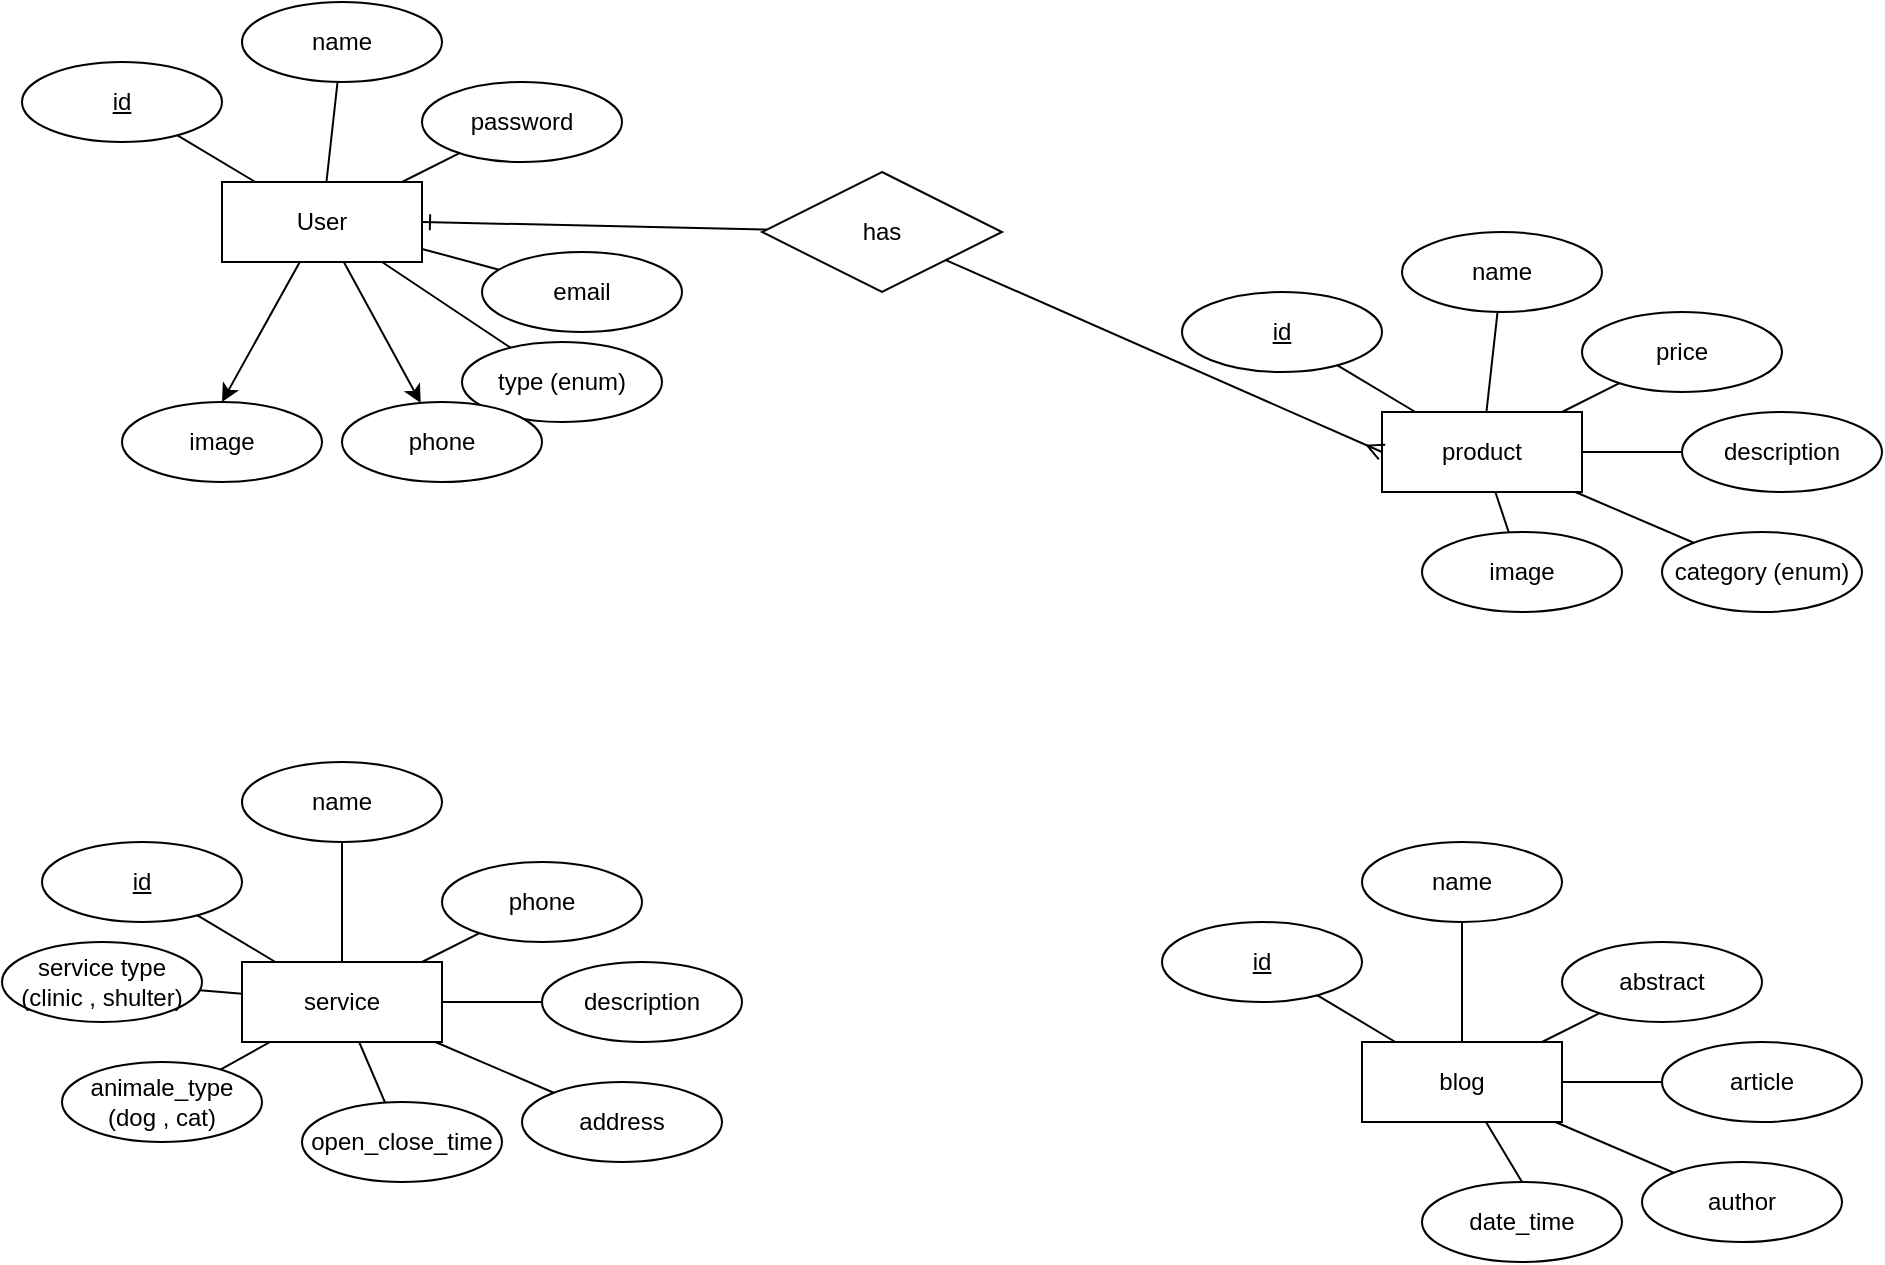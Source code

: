 <mxfile version="20.6.1" type="device"><diagram name="Page-1" id="_DdeFMS9vVvy5udslUKJ"><mxGraphModel dx="723" dy="478" grid="1" gridSize="10" guides="1" tooltips="1" connect="1" arrows="1" fold="1" page="1" pageScale="1" pageWidth="850" pageHeight="1100" math="0" shadow="0"><root><mxCell id="0"/><mxCell id="1" parent="0"/><mxCell id="hcYkoc8l8q4l2c9Jf0n8-11" value="" style="rounded=0;orthogonalLoop=1;jettySize=auto;html=1;endArrow=none;endFill=0;" parent="1" source="hcYkoc8l8q4l2c9Jf0n8-1" target="hcYkoc8l8q4l2c9Jf0n8-9" edge="1"><mxGeometry relative="1" as="geometry"/></mxCell><mxCell id="hcYkoc8l8q4l2c9Jf0n8-12" style="rounded=0;orthogonalLoop=1;jettySize=auto;html=1;endArrow=none;endFill=0;" parent="1" source="hcYkoc8l8q4l2c9Jf0n8-1" target="hcYkoc8l8q4l2c9Jf0n8-8" edge="1"><mxGeometry relative="1" as="geometry"/></mxCell><mxCell id="hcYkoc8l8q4l2c9Jf0n8-14" style="rounded=0;orthogonalLoop=1;jettySize=auto;html=1;endArrow=none;endFill=0;" parent="1" source="hcYkoc8l8q4l2c9Jf0n8-1" target="hcYkoc8l8q4l2c9Jf0n8-4" edge="1"><mxGeometry relative="1" as="geometry"/></mxCell><mxCell id="hcYkoc8l8q4l2c9Jf0n8-15" style="rounded=0;orthogonalLoop=1;jettySize=auto;html=1;endArrow=none;endFill=0;" parent="1" source="hcYkoc8l8q4l2c9Jf0n8-1" target="hcYkoc8l8q4l2c9Jf0n8-3" edge="1"><mxGeometry relative="1" as="geometry"/></mxCell><mxCell id="hcYkoc8l8q4l2c9Jf0n8-16" style="rounded=0;orthogonalLoop=1;jettySize=auto;html=1;endArrow=none;endFill=0;" parent="1" source="hcYkoc8l8q4l2c9Jf0n8-1" target="hcYkoc8l8q4l2c9Jf0n8-10" edge="1"><mxGeometry relative="1" as="geometry"/></mxCell><mxCell id="hcYkoc8l8q4l2c9Jf0n8-29" style="rounded=0;orthogonalLoop=1;jettySize=auto;html=1;" parent="1" source="hcYkoc8l8q4l2c9Jf0n8-1" target="hcYkoc8l8q4l2c9Jf0n8-28" edge="1"><mxGeometry relative="1" as="geometry"/></mxCell><mxCell id="hcYkoc8l8q4l2c9Jf0n8-31" style="rounded=0;orthogonalLoop=1;jettySize=auto;html=1;entryX=0.5;entryY=0;entryDx=0;entryDy=0;" parent="1" source="hcYkoc8l8q4l2c9Jf0n8-1" target="hcYkoc8l8q4l2c9Jf0n8-30" edge="1"><mxGeometry relative="1" as="geometry"/></mxCell><mxCell id="hcYkoc8l8q4l2c9Jf0n8-1" value="User" style="whiteSpace=wrap;html=1;align=center;" parent="1" vertex="1"><mxGeometry x="110" y="240" width="100" height="40" as="geometry"/></mxCell><mxCell id="hcYkoc8l8q4l2c9Jf0n8-3" value="id" style="ellipse;whiteSpace=wrap;html=1;align=center;fontStyle=4;" parent="1" vertex="1"><mxGeometry x="10" y="180" width="100" height="40" as="geometry"/></mxCell><mxCell id="hcYkoc8l8q4l2c9Jf0n8-4" value="name" style="ellipse;whiteSpace=wrap;html=1;align=center;" parent="1" vertex="1"><mxGeometry x="120" y="150" width="100" height="40" as="geometry"/></mxCell><mxCell id="hcYkoc8l8q4l2c9Jf0n8-8" value="password" style="ellipse;whiteSpace=wrap;html=1;align=center;" parent="1" vertex="1"><mxGeometry x="210" y="190" width="100" height="40" as="geometry"/></mxCell><mxCell id="hcYkoc8l8q4l2c9Jf0n8-9" value="email" style="ellipse;whiteSpace=wrap;html=1;align=center;" parent="1" vertex="1"><mxGeometry x="240" y="275" width="100" height="40" as="geometry"/></mxCell><mxCell id="hcYkoc8l8q4l2c9Jf0n8-10" value="type (enum)" style="ellipse;whiteSpace=wrap;html=1;align=center;" parent="1" vertex="1"><mxGeometry x="230" y="320" width="100" height="40" as="geometry"/></mxCell><mxCell id="hcYkoc8l8q4l2c9Jf0n8-17" value="" style="rounded=0;orthogonalLoop=1;jettySize=auto;html=1;endArrow=none;endFill=0;" parent="1" source="hcYkoc8l8q4l2c9Jf0n8-22" target="hcYkoc8l8q4l2c9Jf0n8-26" edge="1"><mxGeometry relative="1" as="geometry"/></mxCell><mxCell id="hcYkoc8l8q4l2c9Jf0n8-18" style="rounded=0;orthogonalLoop=1;jettySize=auto;html=1;endArrow=none;endFill=0;" parent="1" source="hcYkoc8l8q4l2c9Jf0n8-22" target="hcYkoc8l8q4l2c9Jf0n8-25" edge="1"><mxGeometry relative="1" as="geometry"/></mxCell><mxCell id="hcYkoc8l8q4l2c9Jf0n8-19" style="rounded=0;orthogonalLoop=1;jettySize=auto;html=1;endArrow=none;endFill=0;" parent="1" source="hcYkoc8l8q4l2c9Jf0n8-22" target="hcYkoc8l8q4l2c9Jf0n8-24" edge="1"><mxGeometry relative="1" as="geometry"/></mxCell><mxCell id="hcYkoc8l8q4l2c9Jf0n8-20" style="rounded=0;orthogonalLoop=1;jettySize=auto;html=1;endArrow=none;endFill=0;" parent="1" source="hcYkoc8l8q4l2c9Jf0n8-22" target="hcYkoc8l8q4l2c9Jf0n8-23" edge="1"><mxGeometry relative="1" as="geometry"/></mxCell><mxCell id="hcYkoc8l8q4l2c9Jf0n8-21" style="rounded=0;orthogonalLoop=1;jettySize=auto;html=1;endArrow=none;endFill=0;" parent="1" source="hcYkoc8l8q4l2c9Jf0n8-22" target="hcYkoc8l8q4l2c9Jf0n8-27" edge="1"><mxGeometry relative="1" as="geometry"/></mxCell><mxCell id="hcYkoc8l8q4l2c9Jf0n8-44" style="rounded=0;orthogonalLoop=1;jettySize=auto;html=1;endArrow=none;endFill=0;" parent="1" source="hcYkoc8l8q4l2c9Jf0n8-22" target="hcYkoc8l8q4l2c9Jf0n8-43" edge="1"><mxGeometry relative="1" as="geometry"/></mxCell><mxCell id="hcYkoc8l8q4l2c9Jf0n8-22" value="product" style="whiteSpace=wrap;html=1;align=center;" parent="1" vertex="1"><mxGeometry x="690" y="355" width="100" height="40" as="geometry"/></mxCell><mxCell id="hcYkoc8l8q4l2c9Jf0n8-23" value="id" style="ellipse;whiteSpace=wrap;html=1;align=center;fontStyle=4;" parent="1" vertex="1"><mxGeometry x="590" y="295" width="100" height="40" as="geometry"/></mxCell><mxCell id="hcYkoc8l8q4l2c9Jf0n8-24" value="name" style="ellipse;whiteSpace=wrap;html=1;align=center;" parent="1" vertex="1"><mxGeometry x="700" y="265" width="100" height="40" as="geometry"/></mxCell><mxCell id="hcYkoc8l8q4l2c9Jf0n8-25" value="price" style="ellipse;whiteSpace=wrap;html=1;align=center;" parent="1" vertex="1"><mxGeometry x="790" y="305" width="100" height="40" as="geometry"/></mxCell><mxCell id="hcYkoc8l8q4l2c9Jf0n8-26" value="description" style="ellipse;whiteSpace=wrap;html=1;align=center;" parent="1" vertex="1"><mxGeometry x="840" y="355" width="100" height="40" as="geometry"/></mxCell><mxCell id="hcYkoc8l8q4l2c9Jf0n8-27" value="category (enum)" style="ellipse;whiteSpace=wrap;html=1;align=center;" parent="1" vertex="1"><mxGeometry x="830" y="415" width="100" height="40" as="geometry"/></mxCell><mxCell id="hcYkoc8l8q4l2c9Jf0n8-28" value="phone" style="ellipse;whiteSpace=wrap;html=1;align=center;" parent="1" vertex="1"><mxGeometry x="170" y="350" width="100" height="40" as="geometry"/></mxCell><mxCell id="hcYkoc8l8q4l2c9Jf0n8-30" value="image" style="ellipse;whiteSpace=wrap;html=1;align=center;" parent="1" vertex="1"><mxGeometry x="60" y="350" width="100" height="40" as="geometry"/></mxCell><mxCell id="hcYkoc8l8q4l2c9Jf0n8-32" value="" style="rounded=0;orthogonalLoop=1;jettySize=auto;html=1;endArrow=none;endFill=0;" parent="1" source="hcYkoc8l8q4l2c9Jf0n8-37" target="hcYkoc8l8q4l2c9Jf0n8-41" edge="1"><mxGeometry relative="1" as="geometry"/></mxCell><mxCell id="hcYkoc8l8q4l2c9Jf0n8-33" style="rounded=0;orthogonalLoop=1;jettySize=auto;html=1;endArrow=none;endFill=0;" parent="1" source="hcYkoc8l8q4l2c9Jf0n8-37" target="hcYkoc8l8q4l2c9Jf0n8-40" edge="1"><mxGeometry relative="1" as="geometry"/></mxCell><mxCell id="hcYkoc8l8q4l2c9Jf0n8-34" style="rounded=0;orthogonalLoop=1;jettySize=auto;html=1;endArrow=none;endFill=0;" parent="1" source="hcYkoc8l8q4l2c9Jf0n8-37" target="hcYkoc8l8q4l2c9Jf0n8-39" edge="1"><mxGeometry relative="1" as="geometry"/></mxCell><mxCell id="hcYkoc8l8q4l2c9Jf0n8-35" style="rounded=0;orthogonalLoop=1;jettySize=auto;html=1;endArrow=none;endFill=0;" parent="1" source="hcYkoc8l8q4l2c9Jf0n8-37" target="hcYkoc8l8q4l2c9Jf0n8-38" edge="1"><mxGeometry relative="1" as="geometry"/></mxCell><mxCell id="hcYkoc8l8q4l2c9Jf0n8-36" style="rounded=0;orthogonalLoop=1;jettySize=auto;html=1;endArrow=none;endFill=0;" parent="1" source="hcYkoc8l8q4l2c9Jf0n8-37" target="hcYkoc8l8q4l2c9Jf0n8-42" edge="1"><mxGeometry relative="1" as="geometry"/></mxCell><mxCell id="DNZ8XDWT5fL4U8OHGWSv-6" style="edgeStyle=none;rounded=0;orthogonalLoop=1;jettySize=auto;html=1;endArrow=none;endFill=0;" edge="1" parent="1" source="hcYkoc8l8q4l2c9Jf0n8-37" target="hcYkoc8l8q4l2c9Jf0n8-47"><mxGeometry relative="1" as="geometry"/></mxCell><mxCell id="DNZ8XDWT5fL4U8OHGWSv-7" style="edgeStyle=none;rounded=0;orthogonalLoop=1;jettySize=auto;html=1;endArrow=none;endFill=0;" edge="1" parent="1" source="hcYkoc8l8q4l2c9Jf0n8-37" target="hcYkoc8l8q4l2c9Jf0n8-45"><mxGeometry relative="1" as="geometry"/></mxCell><mxCell id="DNZ8XDWT5fL4U8OHGWSv-8" style="edgeStyle=none;rounded=0;orthogonalLoop=1;jettySize=auto;html=1;endArrow=none;endFill=0;" edge="1" parent="1" source="hcYkoc8l8q4l2c9Jf0n8-37" target="hcYkoc8l8q4l2c9Jf0n8-46"><mxGeometry relative="1" as="geometry"/></mxCell><mxCell id="hcYkoc8l8q4l2c9Jf0n8-37" value="service" style="whiteSpace=wrap;html=1;align=center;" parent="1" vertex="1"><mxGeometry x="120" y="630" width="100" height="40" as="geometry"/></mxCell><mxCell id="hcYkoc8l8q4l2c9Jf0n8-38" value="id" style="ellipse;whiteSpace=wrap;html=1;align=center;fontStyle=4;" parent="1" vertex="1"><mxGeometry x="20" y="570" width="100" height="40" as="geometry"/></mxCell><mxCell id="hcYkoc8l8q4l2c9Jf0n8-39" value="name" style="ellipse;whiteSpace=wrap;html=1;align=center;" parent="1" vertex="1"><mxGeometry x="120" y="530" width="100" height="40" as="geometry"/></mxCell><mxCell id="hcYkoc8l8q4l2c9Jf0n8-40" value="phone" style="ellipse;whiteSpace=wrap;html=1;align=center;" parent="1" vertex="1"><mxGeometry x="220" y="580" width="100" height="40" as="geometry"/></mxCell><mxCell id="hcYkoc8l8q4l2c9Jf0n8-41" value="description" style="ellipse;whiteSpace=wrap;html=1;align=center;" parent="1" vertex="1"><mxGeometry x="270" y="630" width="100" height="40" as="geometry"/></mxCell><mxCell id="hcYkoc8l8q4l2c9Jf0n8-42" value="address" style="ellipse;whiteSpace=wrap;html=1;align=center;" parent="1" vertex="1"><mxGeometry x="260" y="690" width="100" height="40" as="geometry"/></mxCell><mxCell id="hcYkoc8l8q4l2c9Jf0n8-43" value="image" style="ellipse;whiteSpace=wrap;html=1;align=center;" parent="1" vertex="1"><mxGeometry x="710" y="415" width="100" height="40" as="geometry"/></mxCell><mxCell id="hcYkoc8l8q4l2c9Jf0n8-45" value="open_close_time" style="ellipse;whiteSpace=wrap;html=1;align=center;" parent="1" vertex="1"><mxGeometry x="150" y="700" width="100" height="40" as="geometry"/></mxCell><mxCell id="hcYkoc8l8q4l2c9Jf0n8-46" value="animale_type (dog , cat)" style="ellipse;whiteSpace=wrap;html=1;align=center;" parent="1" vertex="1"><mxGeometry x="30" y="680" width="100" height="40" as="geometry"/></mxCell><mxCell id="hcYkoc8l8q4l2c9Jf0n8-47" value="service type (clinic , shulter)" style="ellipse;whiteSpace=wrap;html=1;align=center;" parent="1" vertex="1"><mxGeometry y="620" width="100" height="40" as="geometry"/></mxCell><mxCell id="hcYkoc8l8q4l2c9Jf0n8-48" value="" style="rounded=0;orthogonalLoop=1;jettySize=auto;html=1;endArrow=none;endFill=0;" parent="1" source="hcYkoc8l8q4l2c9Jf0n8-53" target="hcYkoc8l8q4l2c9Jf0n8-57" edge="1"><mxGeometry relative="1" as="geometry"/></mxCell><mxCell id="hcYkoc8l8q4l2c9Jf0n8-49" style="rounded=0;orthogonalLoop=1;jettySize=auto;html=1;endArrow=none;endFill=0;" parent="1" source="hcYkoc8l8q4l2c9Jf0n8-53" target="hcYkoc8l8q4l2c9Jf0n8-56" edge="1"><mxGeometry relative="1" as="geometry"/></mxCell><mxCell id="hcYkoc8l8q4l2c9Jf0n8-50" style="rounded=0;orthogonalLoop=1;jettySize=auto;html=1;endArrow=none;endFill=0;" parent="1" source="hcYkoc8l8q4l2c9Jf0n8-53" target="hcYkoc8l8q4l2c9Jf0n8-55" edge="1"><mxGeometry relative="1" as="geometry"/></mxCell><mxCell id="hcYkoc8l8q4l2c9Jf0n8-51" style="rounded=0;orthogonalLoop=1;jettySize=auto;html=1;endArrow=none;endFill=0;" parent="1" source="hcYkoc8l8q4l2c9Jf0n8-53" target="hcYkoc8l8q4l2c9Jf0n8-54" edge="1"><mxGeometry relative="1" as="geometry"/></mxCell><mxCell id="hcYkoc8l8q4l2c9Jf0n8-52" style="rounded=0;orthogonalLoop=1;jettySize=auto;html=1;endArrow=none;endFill=0;" parent="1" source="hcYkoc8l8q4l2c9Jf0n8-53" target="hcYkoc8l8q4l2c9Jf0n8-58" edge="1"><mxGeometry relative="1" as="geometry"/></mxCell><mxCell id="DNZ8XDWT5fL4U8OHGWSv-9" style="edgeStyle=none;rounded=0;orthogonalLoop=1;jettySize=auto;html=1;entryX=0.5;entryY=0;entryDx=0;entryDy=0;endArrow=none;endFill=0;" edge="1" parent="1" source="hcYkoc8l8q4l2c9Jf0n8-53" target="hcYkoc8l8q4l2c9Jf0n8-59"><mxGeometry relative="1" as="geometry"/></mxCell><mxCell id="hcYkoc8l8q4l2c9Jf0n8-53" value="blog" style="whiteSpace=wrap;html=1;align=center;" parent="1" vertex="1"><mxGeometry x="680" y="670" width="100" height="40" as="geometry"/></mxCell><mxCell id="hcYkoc8l8q4l2c9Jf0n8-54" value="id" style="ellipse;whiteSpace=wrap;html=1;align=center;fontStyle=4;" parent="1" vertex="1"><mxGeometry x="580" y="610" width="100" height="40" as="geometry"/></mxCell><mxCell id="hcYkoc8l8q4l2c9Jf0n8-55" value="name" style="ellipse;whiteSpace=wrap;html=1;align=center;" parent="1" vertex="1"><mxGeometry x="680" y="570" width="100" height="40" as="geometry"/></mxCell><mxCell id="hcYkoc8l8q4l2c9Jf0n8-56" value="abstract" style="ellipse;whiteSpace=wrap;html=1;align=center;" parent="1" vertex="1"><mxGeometry x="780" y="620" width="100" height="40" as="geometry"/></mxCell><mxCell id="hcYkoc8l8q4l2c9Jf0n8-57" value="article" style="ellipse;whiteSpace=wrap;html=1;align=center;" parent="1" vertex="1"><mxGeometry x="830" y="670" width="100" height="40" as="geometry"/></mxCell><mxCell id="hcYkoc8l8q4l2c9Jf0n8-58" value="author" style="ellipse;whiteSpace=wrap;html=1;align=center;" parent="1" vertex="1"><mxGeometry x="820" y="730" width="100" height="40" as="geometry"/></mxCell><mxCell id="hcYkoc8l8q4l2c9Jf0n8-59" value="date_time" style="ellipse;whiteSpace=wrap;html=1;align=center;" parent="1" vertex="1"><mxGeometry x="710" y="740" width="100" height="40" as="geometry"/></mxCell><mxCell id="DNZ8XDWT5fL4U8OHGWSv-4" style="rounded=0;orthogonalLoop=1;jettySize=auto;html=1;entryX=1;entryY=0.5;entryDx=0;entryDy=0;endArrow=ERone;endFill=0;" edge="1" parent="1" source="DNZ8XDWT5fL4U8OHGWSv-3" target="hcYkoc8l8q4l2c9Jf0n8-1"><mxGeometry relative="1" as="geometry"/></mxCell><mxCell id="DNZ8XDWT5fL4U8OHGWSv-5" style="rounded=0;orthogonalLoop=1;jettySize=auto;html=1;entryX=0;entryY=0.5;entryDx=0;entryDy=0;endArrow=ERmany;endFill=0;" edge="1" parent="1" source="DNZ8XDWT5fL4U8OHGWSv-3" target="hcYkoc8l8q4l2c9Jf0n8-22"><mxGeometry relative="1" as="geometry"/></mxCell><mxCell id="DNZ8XDWT5fL4U8OHGWSv-3" value="has" style="shape=rhombus;perimeter=rhombusPerimeter;whiteSpace=wrap;html=1;align=center;" vertex="1" parent="1"><mxGeometry x="380" y="235" width="120" height="60" as="geometry"/></mxCell></root></mxGraphModel></diagram></mxfile>
